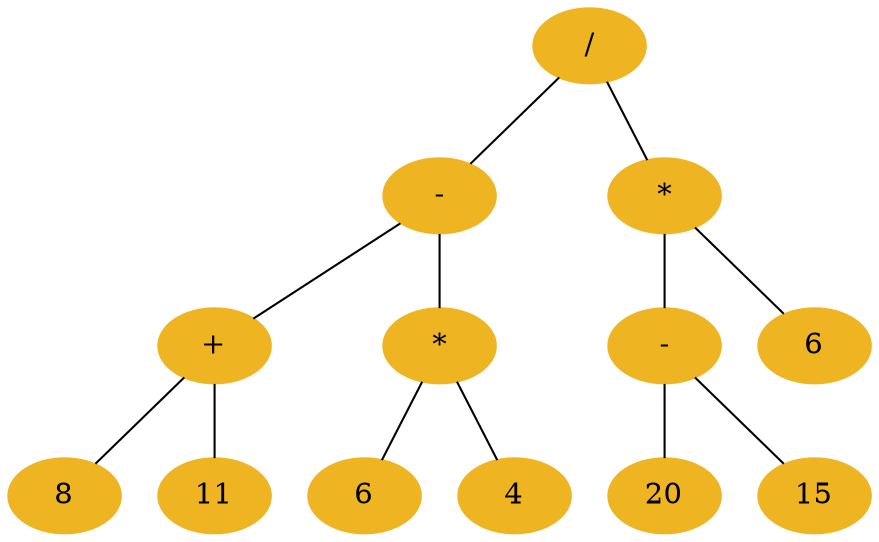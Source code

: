 graph {
  size="7,5";
  node [color=goldenrod2, style=filled];
  0 [label="/"];
  0 -- 1;
  0 -- 2;
  1 [label="-"];
  1 -- 3;
  1 -- 4;
  2 [label="*"];
  2 -- 5;
  2 -- 6;
  3 [label="+"];
  3 -- 7;
  3 -- 8;
  4 [label="*"];
  4 -- 9;
  4 -- 10;
  5 [label="-"];
  5 -- 11;
  5 -- 12;
  6 [label="6"];
  7 [label="8"];
  8 [label="11"];
  9 [label="6"];
  10 [label="4"];
  11 [label="20"];
  12 [label="15"];
  
}